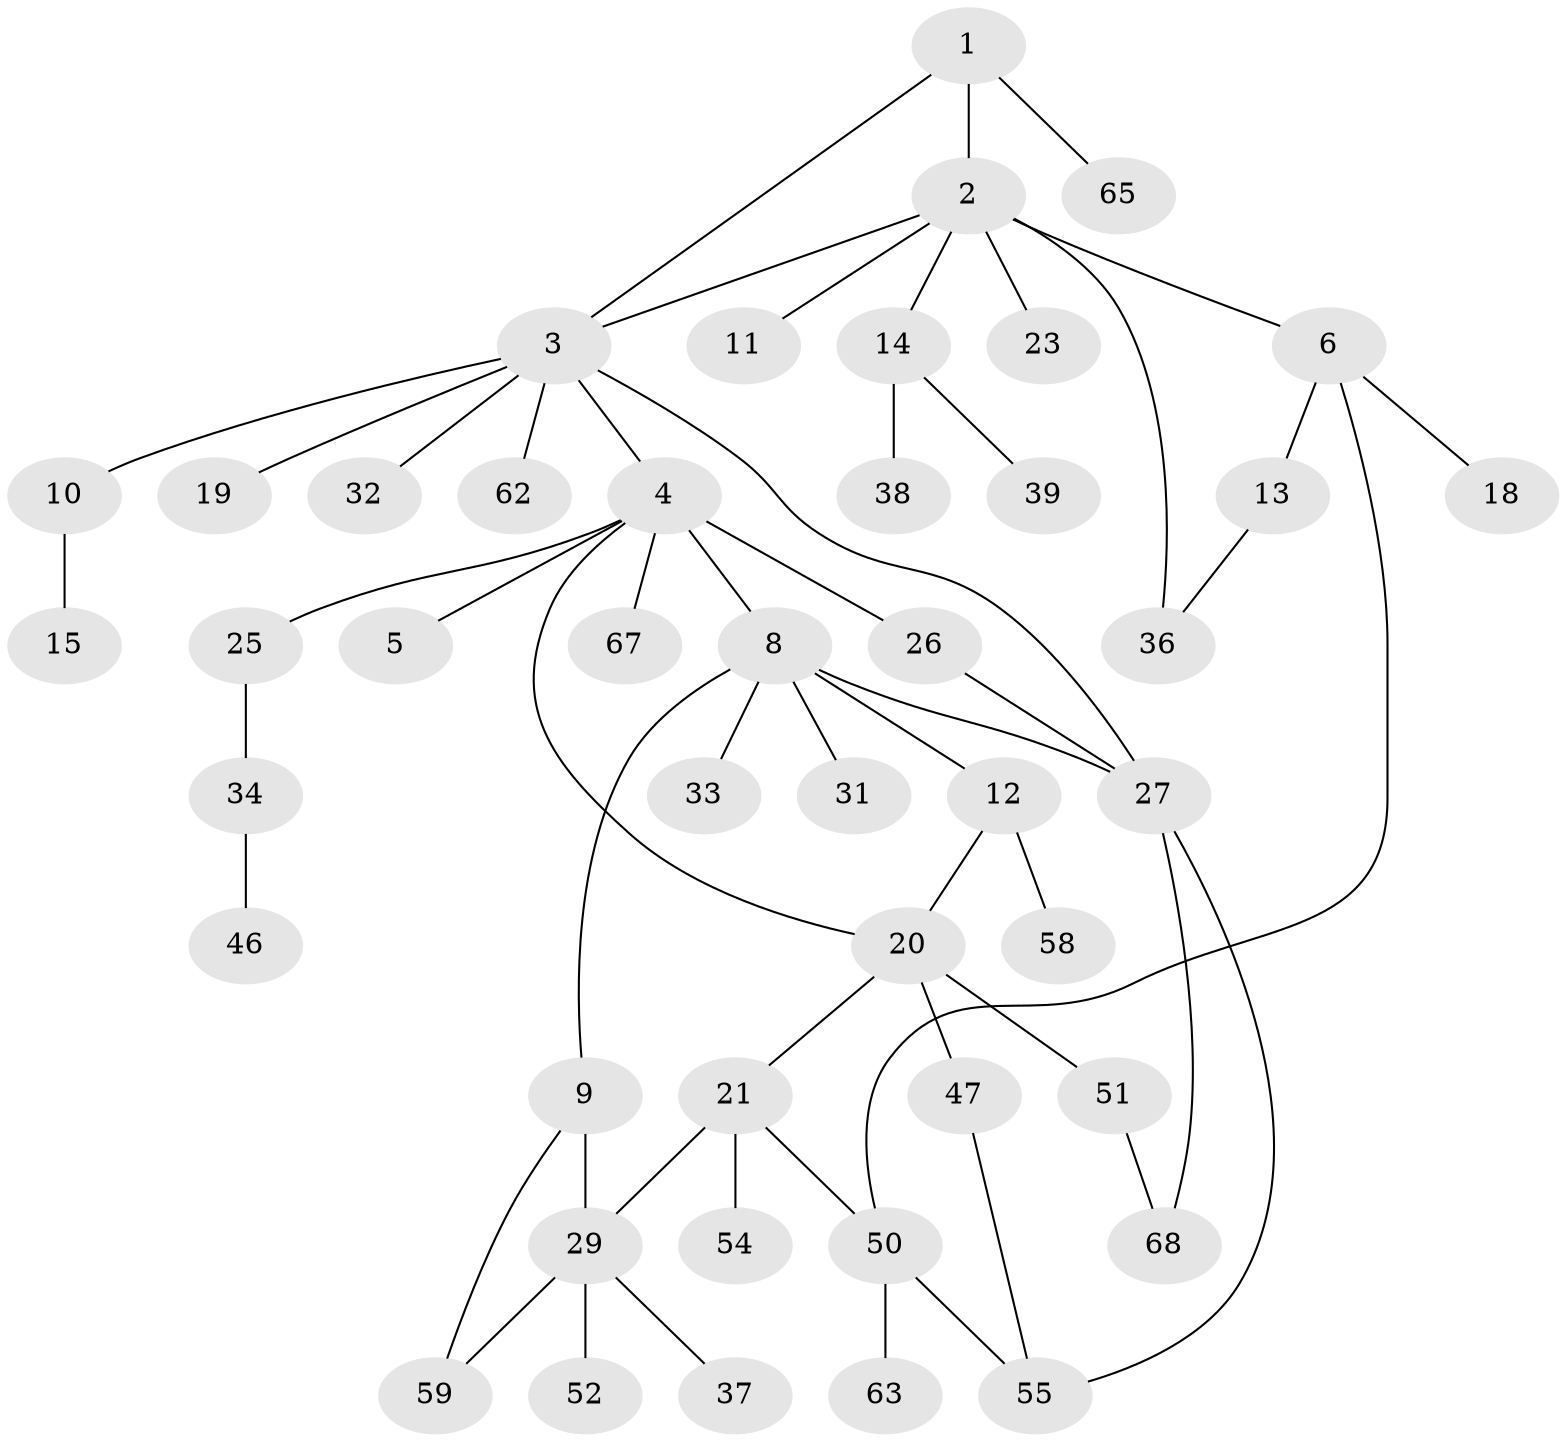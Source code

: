 // original degree distribution, {3: 0.16901408450704225, 6: 0.04225352112676056, 8: 0.014084507042253521, 1: 0.39436619718309857, 5: 0.04225352112676056, 4: 0.04225352112676056, 7: 0.014084507042253521, 2: 0.28169014084507044}
// Generated by graph-tools (version 1.1) at 2025/10/02/27/25 16:10:54]
// undirected, 45 vertices, 55 edges
graph export_dot {
graph [start="1"]
  node [color=gray90,style=filled];
  1 [super="+53"];
  2 [super="+7"];
  3 [super="+45"];
  4 [super="+17"];
  5;
  6 [super="+43"];
  8 [super="+16"];
  9 [super="+28"];
  10 [super="+41"];
  11;
  12 [super="+22"];
  13 [super="+24"];
  14 [super="+49"];
  15;
  18;
  19 [super="+44"];
  20 [super="+30"];
  21 [super="+69"];
  23;
  25;
  26 [super="+40"];
  27 [super="+48"];
  29 [super="+42"];
  31;
  32;
  33;
  34 [super="+35"];
  36;
  37;
  38 [super="+61"];
  39;
  46;
  47 [super="+64"];
  50 [super="+56"];
  51 [super="+66"];
  52 [super="+57"];
  54;
  55 [super="+60"];
  58 [super="+71"];
  59 [super="+70"];
  62;
  63;
  65;
  67;
  68;
  1 -- 2;
  1 -- 3;
  1 -- 65;
  2 -- 6;
  2 -- 14;
  2 -- 23;
  2 -- 36 [weight=2];
  2 -- 11;
  2 -- 3;
  3 -- 4;
  3 -- 10;
  3 -- 19;
  3 -- 32;
  3 -- 27;
  3 -- 62;
  4 -- 5;
  4 -- 8;
  4 -- 26;
  4 -- 67;
  4 -- 25;
  4 -- 20;
  6 -- 13;
  6 -- 18;
  6 -- 50;
  8 -- 9;
  8 -- 12;
  8 -- 27;
  8 -- 31;
  8 -- 33;
  9 -- 59;
  9 -- 29;
  10 -- 15;
  12 -- 58;
  12 -- 20;
  13 -- 36;
  14 -- 38;
  14 -- 39;
  20 -- 21;
  20 -- 47;
  20 -- 51;
  21 -- 54;
  21 -- 50;
  21 -- 29;
  25 -- 34;
  26 -- 27;
  27 -- 68;
  27 -- 55;
  29 -- 37;
  29 -- 59;
  29 -- 52;
  34 -- 46;
  47 -- 55;
  50 -- 63;
  50 -- 55;
  51 -- 68;
}
